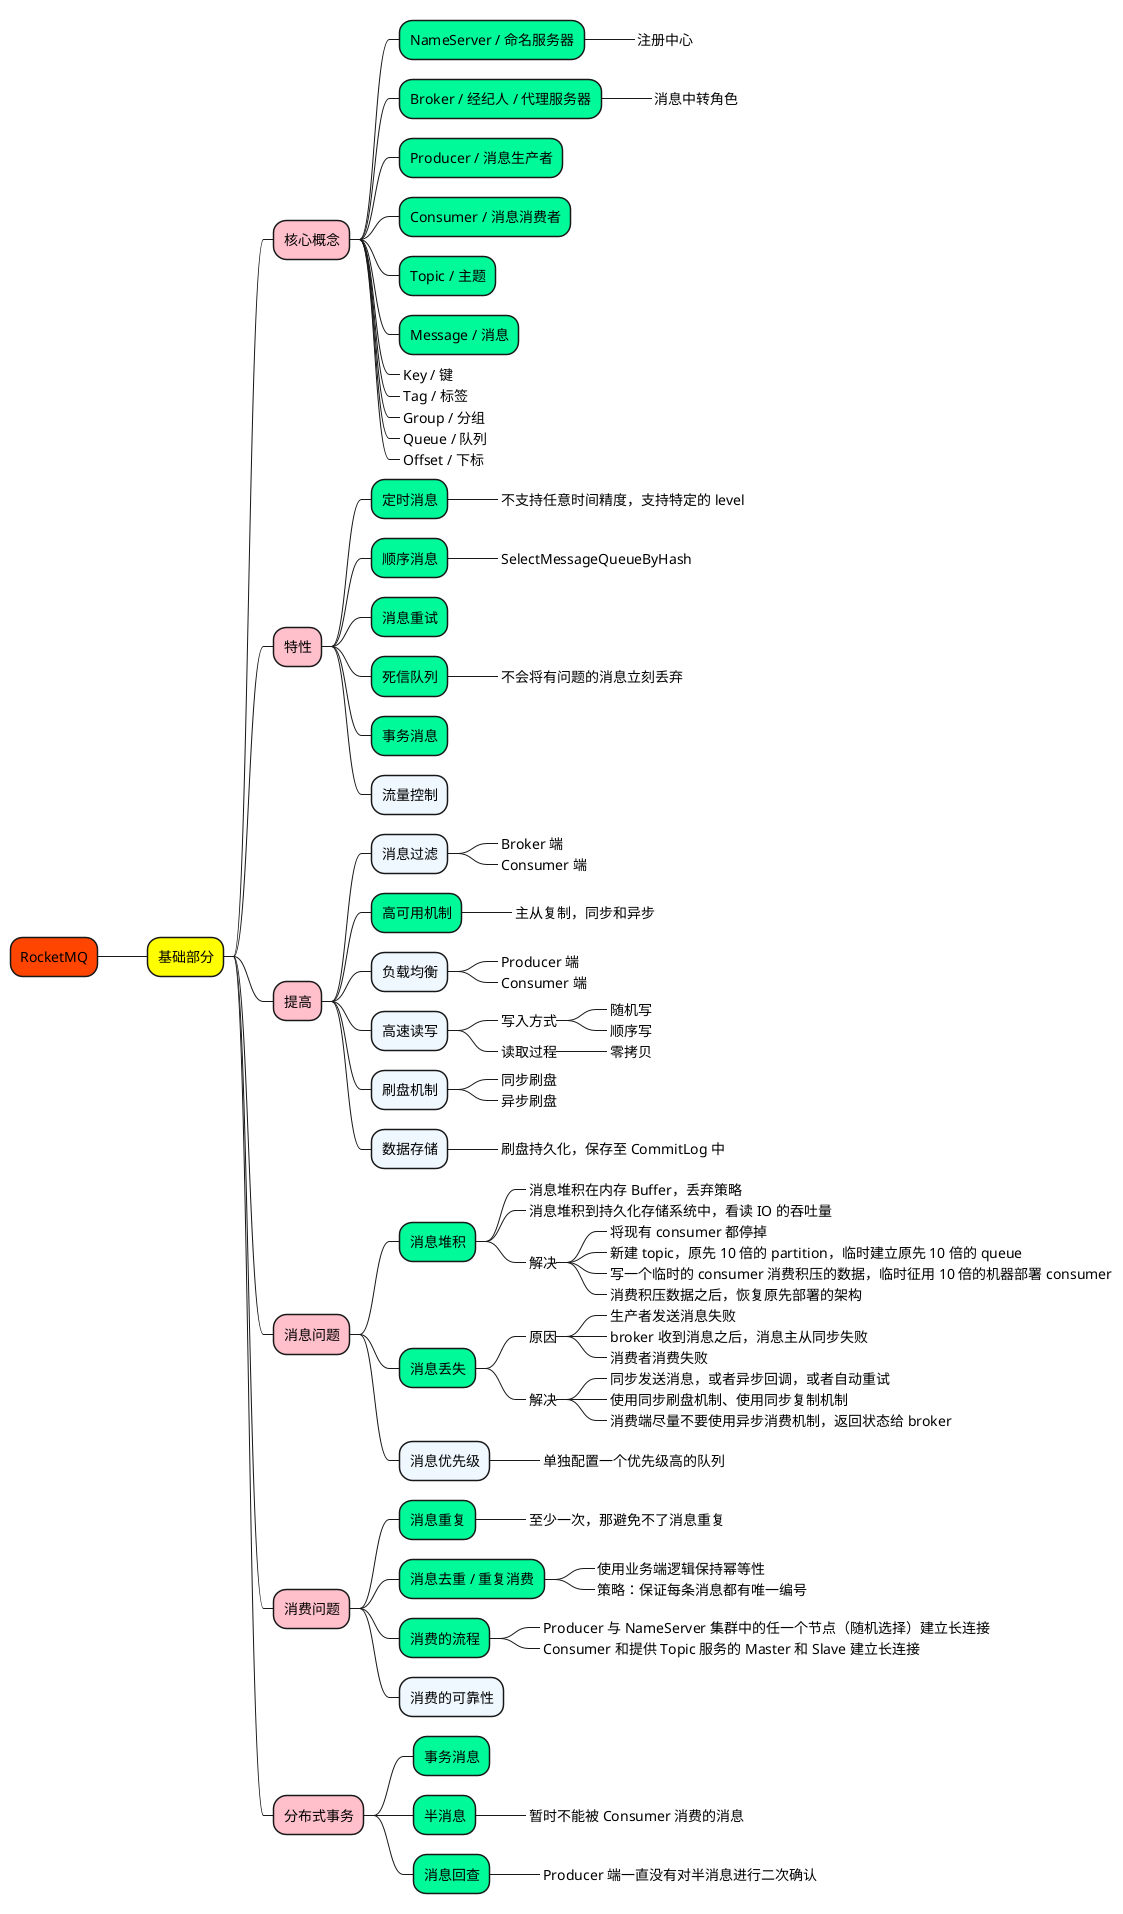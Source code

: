 @startmindmap

+[#OrangeRed] RocketMQ

++[#yellow] 基础部分

+++[#Pink] 核心概念
++++[#MediumSpringGreen] NameServer / 命名服务器
+++++[#GhostWhite]_ 注册中心
++++[#MediumSpringGreen] Broker / 经纪人 / 代理服务器
+++++[#GhostWhite]_ 消息中转角色
++++[#MediumSpringGreen] Producer / 消息生产者
++++[#MediumSpringGreen] Consumer / 消息消费者
++++[#MediumSpringGreen] Topic / 主题
++++[#MediumSpringGreen] Message / 消息
++++[#AliceBlue]_ Key / 键
++++[#AliceBlue]_ Tag / 标签
++++[#AliceBlue]_ Group / 分组
++++[#AliceBlue]_ Queue / 队列
++++[#AliceBlue]_ Offset / 下标


+++[#Pink] 特性
++++[#MediumSpringGreen] 定时消息
+++++[#GhostWhite]_ 不支持任意时间精度，支持特定的 level
++++[#MediumSpringGreen] 顺序消息
+++++[#GhostWhite]_ SelectMessageQueueByHash
++++[#MediumSpringGreen] 消息重试
++++[#MediumSpringGreen] 死信队列
+++++[#GhostWhite]_ 不会将有问题的消息立刻丢弃
++++[#MediumSpringGreen] 事务消息
++++[#AliceBlue] 流量控制


+++[#Pink] 提高

++++[#AliceBlue] 消息过滤
+++++[#GhostWhite]_ Broker 端
+++++[#GhostWhite]_ Consumer 端
++++[#MediumSpringGreen] 高可用机制
+++++[#GhostWhite]_ 主从复制，同步和异步
++++[#AliceBlue] 负载均衡
+++++[#GhostWhite]_ Producer 端
+++++[#GhostWhite]_ Consumer 端
++++[#AliceBlue] 高速读写
+++++[#GhostWhite]_ 写入方式
++++++[#LightBlue]_ 随机写
++++++[#LightBlue]_ 顺序写
+++++[#GhostWhite]_ 读取过程
++++++[#LightBlue]_ 零拷贝
++++[#AliceBlue] 刷盘机制
+++++[#GhostWhite]_ 同步刷盘
+++++[#GhostWhite]_ 异步刷盘
++++[#AliceBlue] 数据存储
+++++[#GhostWhite]_ 刷盘持久化，保存至 CommitLog 中


+++[#Pink] 消息问题

++++[#MediumSpringGreen] 消息堆积
+++++[#GhostWhite]_ 消息堆积在内存 Buffer，丢弃策略
+++++[#GhostWhite]_ 消息堆积到持久化存储系统中，看读 IO 的吞吐量
+++++[#GhostWhite]_ 解决
++++++[#Aquamarine]_ 将现有 consumer 都停掉
++++++[#Aquamarine]_ 新建 topic，原先 10 倍的 partition，临时建立原先 10 倍的 queue
++++++[#Aquamarine]_ 写一个临时的 consumer 消费积压的数据，临时征用 10 倍的机器部署 consumer
++++++[#Aquamarine]_ 消费积压数据之后，恢复原先部署的架构

++++[#MediumSpringGreen] 消息丢失
+++++[#GhostWhite]_ 原因
++++++[#Aquamarine]_ 生产者发送消息失败
++++++[#Aquamarine]_ broker 收到消息之后，消息主从同步失败
++++++[#Aquamarine]_ 消费者消费失败
+++++[#GhostWhite]_ 解决
++++++[#Aquamarine]_ 同步发送消息，或者异步回调，或者自动重试
++++++[#Aquamarine]_ 使用同步刷盘机制、使用同步复制机制
++++++[#Aquamarine]_ 消费端尽量不要使用异步消费机制，返回状态给 broker

++++[#AliceBlue] 消息优先级
+++++[#GhostWhite]_ 单独配置一个优先级高的队列

+++[#Pink] 消费问题

++++[#MediumSpringGreen] 消息重复
+++++[#GhostWhite]_ 至少一次，那避免不了消息重复

++++[#MediumSpringGreen] 消息去重 / 重复消费
+++++[#GhostWhite]_ 使用业务端逻辑保持幂等性
+++++[#GhostWhite]_ 策略：保证每条消息都有唯一编号

++++[#MediumSpringGreen] 消费的流程
+++++[#GhostWhite]_ Producer 与 NameServer 集群中的任一个节点（随机选择）建立长连接
+++++[#GhostWhite]_ Consumer 和提供 Topic 服务的 Master 和 Slave 建立长连接
++++[#AliceBlue] 消费的可靠性

+++[#Pink] 分布式事务

++++[#MediumSpringGreen] 事务消息
++++[#MediumSpringGreen] 半消息
+++++[#GhostWhite]_ 暂时不能被 Consumer 消费的消息
++++[#MediumSpringGreen] 消息回查
+++++[#GhostWhite]_ Producer 端一直没有对半消息进行二次确认


@endmindmap